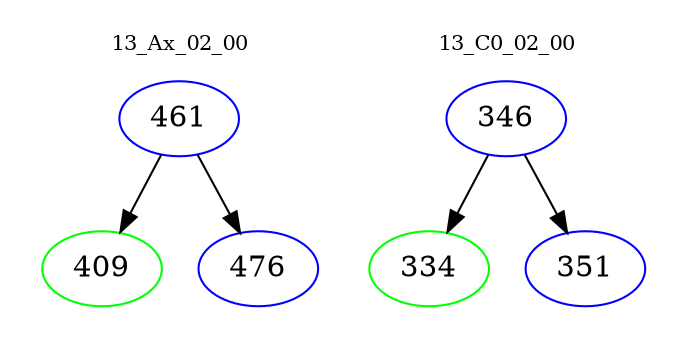 digraph{
subgraph cluster_0 {
color = white
label = "13_Ax_02_00";
fontsize=10;
T0_461 [label="461", color="blue"]
T0_461 -> T0_409 [color="black"]
T0_409 [label="409", color="green"]
T0_461 -> T0_476 [color="black"]
T0_476 [label="476", color="blue"]
}
subgraph cluster_1 {
color = white
label = "13_C0_02_00";
fontsize=10;
T1_346 [label="346", color="blue"]
T1_346 -> T1_334 [color="black"]
T1_334 [label="334", color="green"]
T1_346 -> T1_351 [color="black"]
T1_351 [label="351", color="blue"]
}
}
